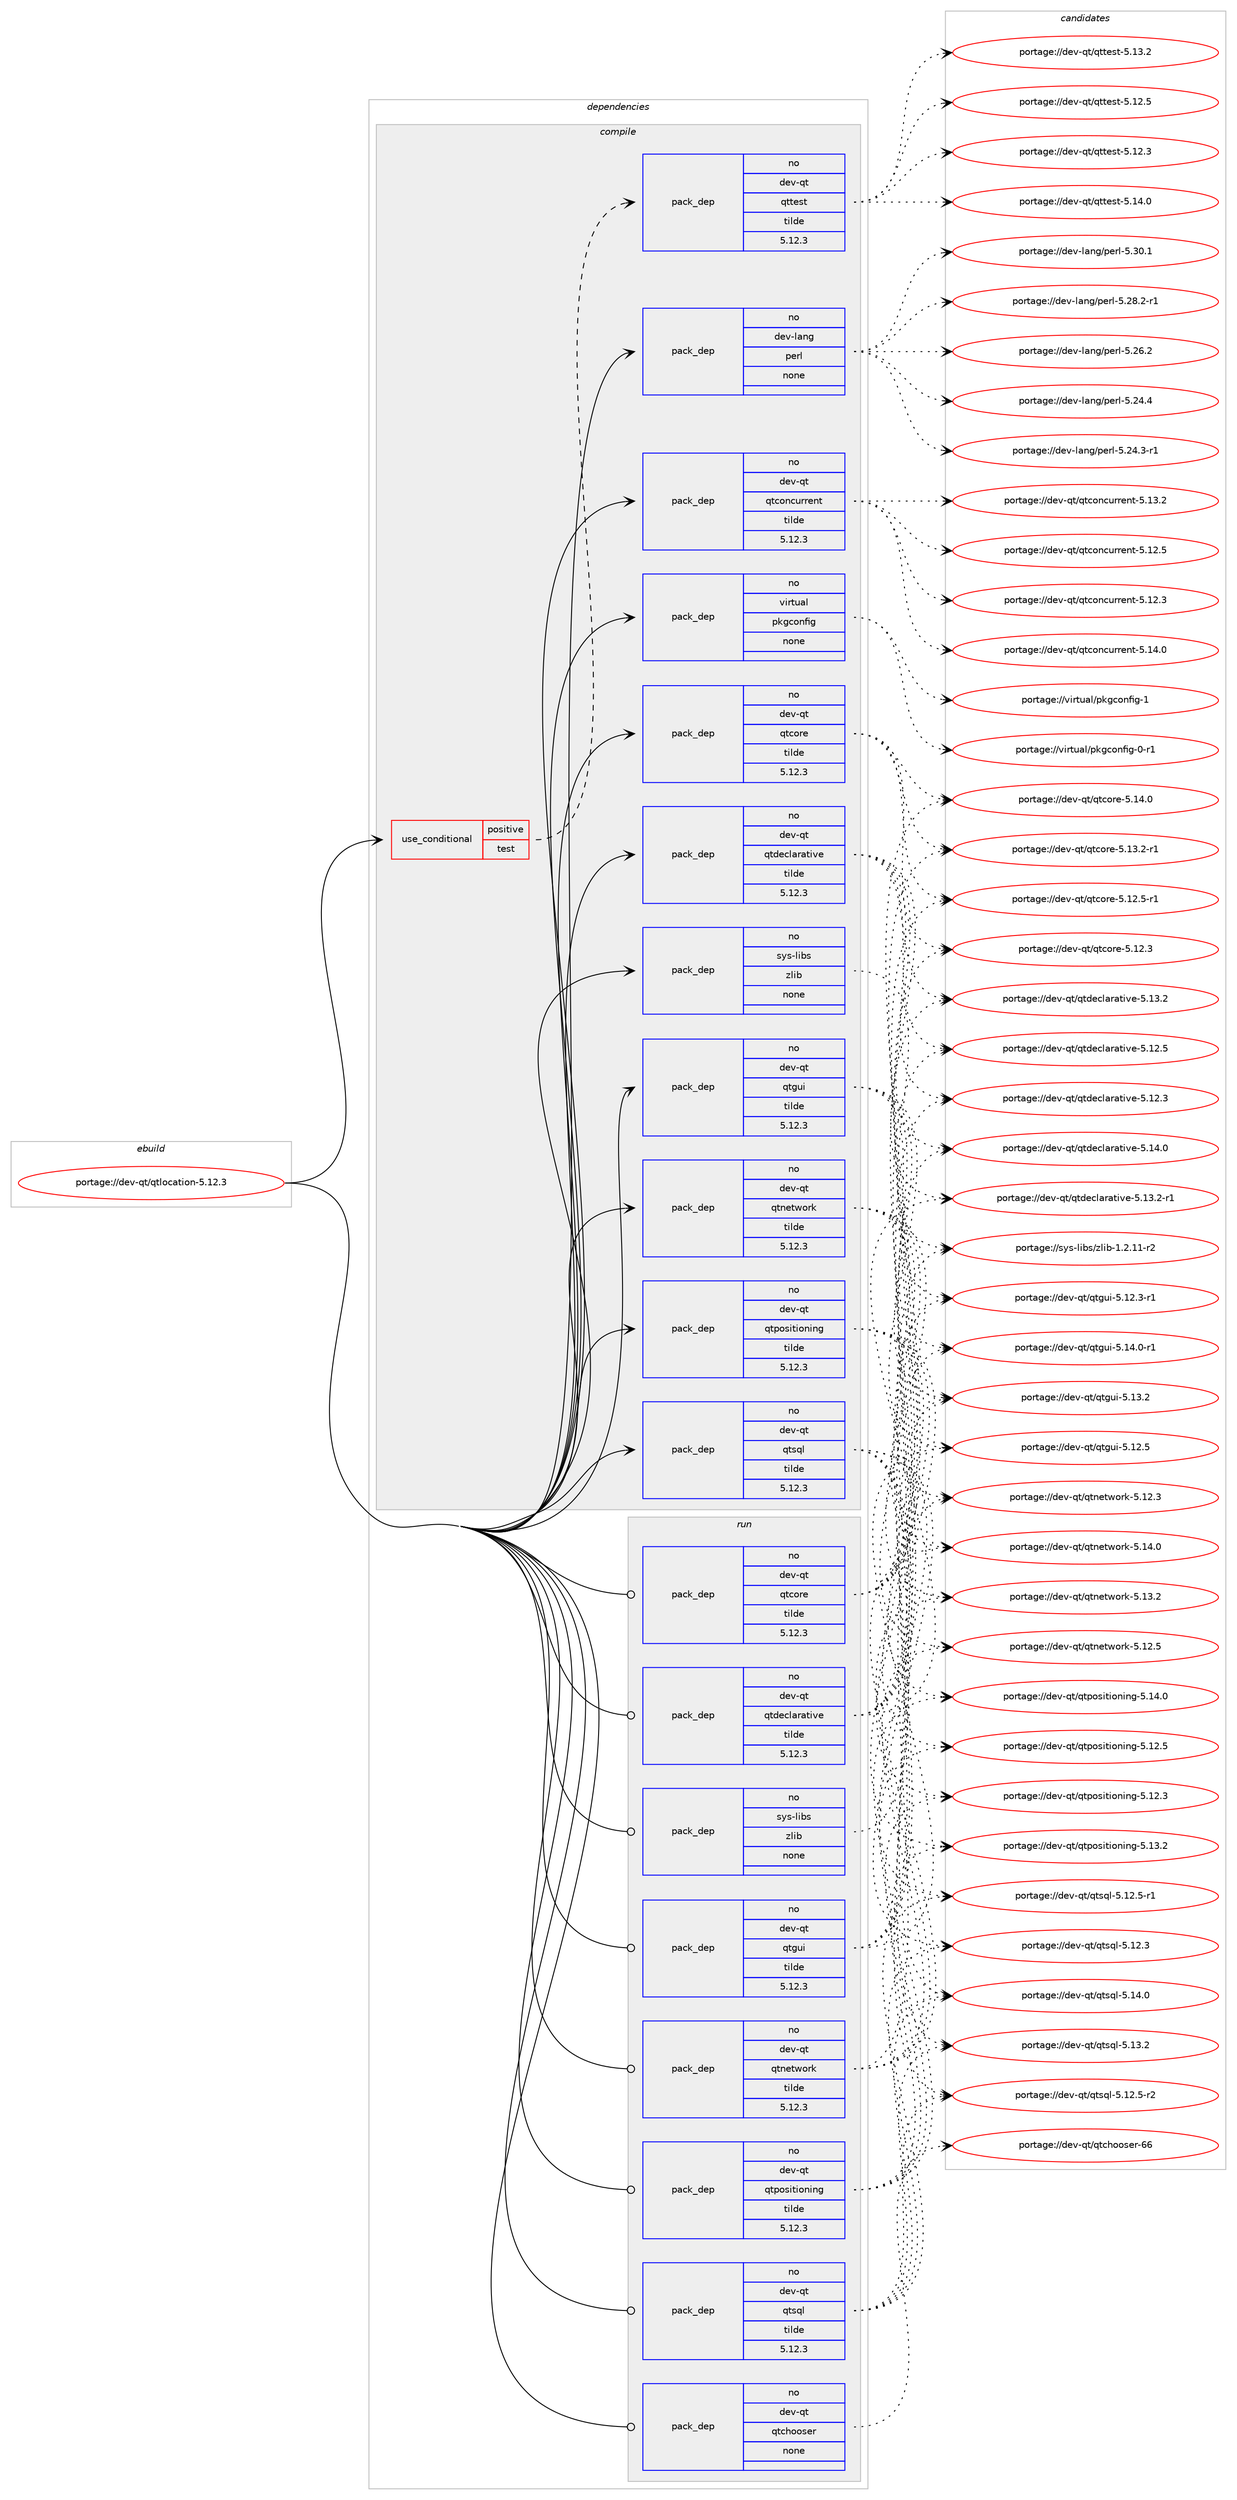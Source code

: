 digraph prolog {

# *************
# Graph options
# *************

newrank=true;
concentrate=true;
compound=true;
graph [rankdir=LR,fontname=Helvetica,fontsize=10,ranksep=1.5];#, ranksep=2.5, nodesep=0.2];
edge  [arrowhead=vee];
node  [fontname=Helvetica,fontsize=10];

# **********
# The ebuild
# **********

subgraph cluster_leftcol {
color=gray;
rank=same;
label=<<i>ebuild</i>>;
id [label="portage://dev-qt/qtlocation-5.12.3", color=red, width=4, href="../dev-qt/qtlocation-5.12.3.svg"];
}

# ****************
# The dependencies
# ****************

subgraph cluster_midcol {
color=gray;
label=<<i>dependencies</i>>;
subgraph cluster_compile {
fillcolor="#eeeeee";
style=filled;
label=<<i>compile</i>>;
subgraph cond102600 {
dependency414256 [label=<<TABLE BORDER="0" CELLBORDER="1" CELLSPACING="0" CELLPADDING="4"><TR><TD ROWSPAN="3" CELLPADDING="10">use_conditional</TD></TR><TR><TD>positive</TD></TR><TR><TD>test</TD></TR></TABLE>>, shape=none, color=red];
subgraph pack306777 {
dependency414257 [label=<<TABLE BORDER="0" CELLBORDER="1" CELLSPACING="0" CELLPADDING="4" WIDTH="220"><TR><TD ROWSPAN="6" CELLPADDING="30">pack_dep</TD></TR><TR><TD WIDTH="110">no</TD></TR><TR><TD>dev-qt</TD></TR><TR><TD>qttest</TD></TR><TR><TD>tilde</TD></TR><TR><TD>5.12.3</TD></TR></TABLE>>, shape=none, color=blue];
}
dependency414256:e -> dependency414257:w [weight=20,style="dashed",arrowhead="vee"];
}
id:e -> dependency414256:w [weight=20,style="solid",arrowhead="vee"];
subgraph pack306778 {
dependency414258 [label=<<TABLE BORDER="0" CELLBORDER="1" CELLSPACING="0" CELLPADDING="4" WIDTH="220"><TR><TD ROWSPAN="6" CELLPADDING="30">pack_dep</TD></TR><TR><TD WIDTH="110">no</TD></TR><TR><TD>dev-lang</TD></TR><TR><TD>perl</TD></TR><TR><TD>none</TD></TR><TR><TD></TD></TR></TABLE>>, shape=none, color=blue];
}
id:e -> dependency414258:w [weight=20,style="solid",arrowhead="vee"];
subgraph pack306779 {
dependency414259 [label=<<TABLE BORDER="0" CELLBORDER="1" CELLSPACING="0" CELLPADDING="4" WIDTH="220"><TR><TD ROWSPAN="6" CELLPADDING="30">pack_dep</TD></TR><TR><TD WIDTH="110">no</TD></TR><TR><TD>dev-qt</TD></TR><TR><TD>qtconcurrent</TD></TR><TR><TD>tilde</TD></TR><TR><TD>5.12.3</TD></TR></TABLE>>, shape=none, color=blue];
}
id:e -> dependency414259:w [weight=20,style="solid",arrowhead="vee"];
subgraph pack306780 {
dependency414260 [label=<<TABLE BORDER="0" CELLBORDER="1" CELLSPACING="0" CELLPADDING="4" WIDTH="220"><TR><TD ROWSPAN="6" CELLPADDING="30">pack_dep</TD></TR><TR><TD WIDTH="110">no</TD></TR><TR><TD>dev-qt</TD></TR><TR><TD>qtcore</TD></TR><TR><TD>tilde</TD></TR><TR><TD>5.12.3</TD></TR></TABLE>>, shape=none, color=blue];
}
id:e -> dependency414260:w [weight=20,style="solid",arrowhead="vee"];
subgraph pack306781 {
dependency414261 [label=<<TABLE BORDER="0" CELLBORDER="1" CELLSPACING="0" CELLPADDING="4" WIDTH="220"><TR><TD ROWSPAN="6" CELLPADDING="30">pack_dep</TD></TR><TR><TD WIDTH="110">no</TD></TR><TR><TD>dev-qt</TD></TR><TR><TD>qtdeclarative</TD></TR><TR><TD>tilde</TD></TR><TR><TD>5.12.3</TD></TR></TABLE>>, shape=none, color=blue];
}
id:e -> dependency414261:w [weight=20,style="solid",arrowhead="vee"];
subgraph pack306782 {
dependency414262 [label=<<TABLE BORDER="0" CELLBORDER="1" CELLSPACING="0" CELLPADDING="4" WIDTH="220"><TR><TD ROWSPAN="6" CELLPADDING="30">pack_dep</TD></TR><TR><TD WIDTH="110">no</TD></TR><TR><TD>dev-qt</TD></TR><TR><TD>qtgui</TD></TR><TR><TD>tilde</TD></TR><TR><TD>5.12.3</TD></TR></TABLE>>, shape=none, color=blue];
}
id:e -> dependency414262:w [weight=20,style="solid",arrowhead="vee"];
subgraph pack306783 {
dependency414263 [label=<<TABLE BORDER="0" CELLBORDER="1" CELLSPACING="0" CELLPADDING="4" WIDTH="220"><TR><TD ROWSPAN="6" CELLPADDING="30">pack_dep</TD></TR><TR><TD WIDTH="110">no</TD></TR><TR><TD>dev-qt</TD></TR><TR><TD>qtnetwork</TD></TR><TR><TD>tilde</TD></TR><TR><TD>5.12.3</TD></TR></TABLE>>, shape=none, color=blue];
}
id:e -> dependency414263:w [weight=20,style="solid",arrowhead="vee"];
subgraph pack306784 {
dependency414264 [label=<<TABLE BORDER="0" CELLBORDER="1" CELLSPACING="0" CELLPADDING="4" WIDTH="220"><TR><TD ROWSPAN="6" CELLPADDING="30">pack_dep</TD></TR><TR><TD WIDTH="110">no</TD></TR><TR><TD>dev-qt</TD></TR><TR><TD>qtpositioning</TD></TR><TR><TD>tilde</TD></TR><TR><TD>5.12.3</TD></TR></TABLE>>, shape=none, color=blue];
}
id:e -> dependency414264:w [weight=20,style="solid",arrowhead="vee"];
subgraph pack306785 {
dependency414265 [label=<<TABLE BORDER="0" CELLBORDER="1" CELLSPACING="0" CELLPADDING="4" WIDTH="220"><TR><TD ROWSPAN="6" CELLPADDING="30">pack_dep</TD></TR><TR><TD WIDTH="110">no</TD></TR><TR><TD>dev-qt</TD></TR><TR><TD>qtsql</TD></TR><TR><TD>tilde</TD></TR><TR><TD>5.12.3</TD></TR></TABLE>>, shape=none, color=blue];
}
id:e -> dependency414265:w [weight=20,style="solid",arrowhead="vee"];
subgraph pack306786 {
dependency414266 [label=<<TABLE BORDER="0" CELLBORDER="1" CELLSPACING="0" CELLPADDING="4" WIDTH="220"><TR><TD ROWSPAN="6" CELLPADDING="30">pack_dep</TD></TR><TR><TD WIDTH="110">no</TD></TR><TR><TD>sys-libs</TD></TR><TR><TD>zlib</TD></TR><TR><TD>none</TD></TR><TR><TD></TD></TR></TABLE>>, shape=none, color=blue];
}
id:e -> dependency414266:w [weight=20,style="solid",arrowhead="vee"];
subgraph pack306787 {
dependency414267 [label=<<TABLE BORDER="0" CELLBORDER="1" CELLSPACING="0" CELLPADDING="4" WIDTH="220"><TR><TD ROWSPAN="6" CELLPADDING="30">pack_dep</TD></TR><TR><TD WIDTH="110">no</TD></TR><TR><TD>virtual</TD></TR><TR><TD>pkgconfig</TD></TR><TR><TD>none</TD></TR><TR><TD></TD></TR></TABLE>>, shape=none, color=blue];
}
id:e -> dependency414267:w [weight=20,style="solid",arrowhead="vee"];
}
subgraph cluster_compileandrun {
fillcolor="#eeeeee";
style=filled;
label=<<i>compile and run</i>>;
}
subgraph cluster_run {
fillcolor="#eeeeee";
style=filled;
label=<<i>run</i>>;
subgraph pack306788 {
dependency414268 [label=<<TABLE BORDER="0" CELLBORDER="1" CELLSPACING="0" CELLPADDING="4" WIDTH="220"><TR><TD ROWSPAN="6" CELLPADDING="30">pack_dep</TD></TR><TR><TD WIDTH="110">no</TD></TR><TR><TD>dev-qt</TD></TR><TR><TD>qtchooser</TD></TR><TR><TD>none</TD></TR><TR><TD></TD></TR></TABLE>>, shape=none, color=blue];
}
id:e -> dependency414268:w [weight=20,style="solid",arrowhead="odot"];
subgraph pack306789 {
dependency414269 [label=<<TABLE BORDER="0" CELLBORDER="1" CELLSPACING="0" CELLPADDING="4" WIDTH="220"><TR><TD ROWSPAN="6" CELLPADDING="30">pack_dep</TD></TR><TR><TD WIDTH="110">no</TD></TR><TR><TD>dev-qt</TD></TR><TR><TD>qtcore</TD></TR><TR><TD>tilde</TD></TR><TR><TD>5.12.3</TD></TR></TABLE>>, shape=none, color=blue];
}
id:e -> dependency414269:w [weight=20,style="solid",arrowhead="odot"];
subgraph pack306790 {
dependency414270 [label=<<TABLE BORDER="0" CELLBORDER="1" CELLSPACING="0" CELLPADDING="4" WIDTH="220"><TR><TD ROWSPAN="6" CELLPADDING="30">pack_dep</TD></TR><TR><TD WIDTH="110">no</TD></TR><TR><TD>dev-qt</TD></TR><TR><TD>qtdeclarative</TD></TR><TR><TD>tilde</TD></TR><TR><TD>5.12.3</TD></TR></TABLE>>, shape=none, color=blue];
}
id:e -> dependency414270:w [weight=20,style="solid",arrowhead="odot"];
subgraph pack306791 {
dependency414271 [label=<<TABLE BORDER="0" CELLBORDER="1" CELLSPACING="0" CELLPADDING="4" WIDTH="220"><TR><TD ROWSPAN="6" CELLPADDING="30">pack_dep</TD></TR><TR><TD WIDTH="110">no</TD></TR><TR><TD>dev-qt</TD></TR><TR><TD>qtgui</TD></TR><TR><TD>tilde</TD></TR><TR><TD>5.12.3</TD></TR></TABLE>>, shape=none, color=blue];
}
id:e -> dependency414271:w [weight=20,style="solid",arrowhead="odot"];
subgraph pack306792 {
dependency414272 [label=<<TABLE BORDER="0" CELLBORDER="1" CELLSPACING="0" CELLPADDING="4" WIDTH="220"><TR><TD ROWSPAN="6" CELLPADDING="30">pack_dep</TD></TR><TR><TD WIDTH="110">no</TD></TR><TR><TD>dev-qt</TD></TR><TR><TD>qtnetwork</TD></TR><TR><TD>tilde</TD></TR><TR><TD>5.12.3</TD></TR></TABLE>>, shape=none, color=blue];
}
id:e -> dependency414272:w [weight=20,style="solid",arrowhead="odot"];
subgraph pack306793 {
dependency414273 [label=<<TABLE BORDER="0" CELLBORDER="1" CELLSPACING="0" CELLPADDING="4" WIDTH="220"><TR><TD ROWSPAN="6" CELLPADDING="30">pack_dep</TD></TR><TR><TD WIDTH="110">no</TD></TR><TR><TD>dev-qt</TD></TR><TR><TD>qtpositioning</TD></TR><TR><TD>tilde</TD></TR><TR><TD>5.12.3</TD></TR></TABLE>>, shape=none, color=blue];
}
id:e -> dependency414273:w [weight=20,style="solid",arrowhead="odot"];
subgraph pack306794 {
dependency414274 [label=<<TABLE BORDER="0" CELLBORDER="1" CELLSPACING="0" CELLPADDING="4" WIDTH="220"><TR><TD ROWSPAN="6" CELLPADDING="30">pack_dep</TD></TR><TR><TD WIDTH="110">no</TD></TR><TR><TD>dev-qt</TD></TR><TR><TD>qtsql</TD></TR><TR><TD>tilde</TD></TR><TR><TD>5.12.3</TD></TR></TABLE>>, shape=none, color=blue];
}
id:e -> dependency414274:w [weight=20,style="solid",arrowhead="odot"];
subgraph pack306795 {
dependency414275 [label=<<TABLE BORDER="0" CELLBORDER="1" CELLSPACING="0" CELLPADDING="4" WIDTH="220"><TR><TD ROWSPAN="6" CELLPADDING="30">pack_dep</TD></TR><TR><TD WIDTH="110">no</TD></TR><TR><TD>sys-libs</TD></TR><TR><TD>zlib</TD></TR><TR><TD>none</TD></TR><TR><TD></TD></TR></TABLE>>, shape=none, color=blue];
}
id:e -> dependency414275:w [weight=20,style="solid",arrowhead="odot"];
}
}

# **************
# The candidates
# **************

subgraph cluster_choices {
rank=same;
color=gray;
label=<<i>candidates</i>>;

subgraph choice306777 {
color=black;
nodesep=1;
choice100101118451131164711311611610111511645534649524648 [label="portage://dev-qt/qttest-5.14.0", color=red, width=4,href="../dev-qt/qttest-5.14.0.svg"];
choice100101118451131164711311611610111511645534649514650 [label="portage://dev-qt/qttest-5.13.2", color=red, width=4,href="../dev-qt/qttest-5.13.2.svg"];
choice100101118451131164711311611610111511645534649504653 [label="portage://dev-qt/qttest-5.12.5", color=red, width=4,href="../dev-qt/qttest-5.12.5.svg"];
choice100101118451131164711311611610111511645534649504651 [label="portage://dev-qt/qttest-5.12.3", color=red, width=4,href="../dev-qt/qttest-5.12.3.svg"];
dependency414257:e -> choice100101118451131164711311611610111511645534649524648:w [style=dotted,weight="100"];
dependency414257:e -> choice100101118451131164711311611610111511645534649514650:w [style=dotted,weight="100"];
dependency414257:e -> choice100101118451131164711311611610111511645534649504653:w [style=dotted,weight="100"];
dependency414257:e -> choice100101118451131164711311611610111511645534649504651:w [style=dotted,weight="100"];
}
subgraph choice306778 {
color=black;
nodesep=1;
choice10010111845108971101034711210111410845534651484649 [label="portage://dev-lang/perl-5.30.1", color=red, width=4,href="../dev-lang/perl-5.30.1.svg"];
choice100101118451089711010347112101114108455346505646504511449 [label="portage://dev-lang/perl-5.28.2-r1", color=red, width=4,href="../dev-lang/perl-5.28.2-r1.svg"];
choice10010111845108971101034711210111410845534650544650 [label="portage://dev-lang/perl-5.26.2", color=red, width=4,href="../dev-lang/perl-5.26.2.svg"];
choice10010111845108971101034711210111410845534650524652 [label="portage://dev-lang/perl-5.24.4", color=red, width=4,href="../dev-lang/perl-5.24.4.svg"];
choice100101118451089711010347112101114108455346505246514511449 [label="portage://dev-lang/perl-5.24.3-r1", color=red, width=4,href="../dev-lang/perl-5.24.3-r1.svg"];
dependency414258:e -> choice10010111845108971101034711210111410845534651484649:w [style=dotted,weight="100"];
dependency414258:e -> choice100101118451089711010347112101114108455346505646504511449:w [style=dotted,weight="100"];
dependency414258:e -> choice10010111845108971101034711210111410845534650544650:w [style=dotted,weight="100"];
dependency414258:e -> choice10010111845108971101034711210111410845534650524652:w [style=dotted,weight="100"];
dependency414258:e -> choice100101118451089711010347112101114108455346505246514511449:w [style=dotted,weight="100"];
}
subgraph choice306779 {
color=black;
nodesep=1;
choice1001011184511311647113116991111109911711411410111011645534649524648 [label="portage://dev-qt/qtconcurrent-5.14.0", color=red, width=4,href="../dev-qt/qtconcurrent-5.14.0.svg"];
choice1001011184511311647113116991111109911711411410111011645534649514650 [label="portage://dev-qt/qtconcurrent-5.13.2", color=red, width=4,href="../dev-qt/qtconcurrent-5.13.2.svg"];
choice1001011184511311647113116991111109911711411410111011645534649504653 [label="portage://dev-qt/qtconcurrent-5.12.5", color=red, width=4,href="../dev-qt/qtconcurrent-5.12.5.svg"];
choice1001011184511311647113116991111109911711411410111011645534649504651 [label="portage://dev-qt/qtconcurrent-5.12.3", color=red, width=4,href="../dev-qt/qtconcurrent-5.12.3.svg"];
dependency414259:e -> choice1001011184511311647113116991111109911711411410111011645534649524648:w [style=dotted,weight="100"];
dependency414259:e -> choice1001011184511311647113116991111109911711411410111011645534649514650:w [style=dotted,weight="100"];
dependency414259:e -> choice1001011184511311647113116991111109911711411410111011645534649504653:w [style=dotted,weight="100"];
dependency414259:e -> choice1001011184511311647113116991111109911711411410111011645534649504651:w [style=dotted,weight="100"];
}
subgraph choice306780 {
color=black;
nodesep=1;
choice10010111845113116471131169911111410145534649524648 [label="portage://dev-qt/qtcore-5.14.0", color=red, width=4,href="../dev-qt/qtcore-5.14.0.svg"];
choice100101118451131164711311699111114101455346495146504511449 [label="portage://dev-qt/qtcore-5.13.2-r1", color=red, width=4,href="../dev-qt/qtcore-5.13.2-r1.svg"];
choice100101118451131164711311699111114101455346495046534511449 [label="portage://dev-qt/qtcore-5.12.5-r1", color=red, width=4,href="../dev-qt/qtcore-5.12.5-r1.svg"];
choice10010111845113116471131169911111410145534649504651 [label="portage://dev-qt/qtcore-5.12.3", color=red, width=4,href="../dev-qt/qtcore-5.12.3.svg"];
dependency414260:e -> choice10010111845113116471131169911111410145534649524648:w [style=dotted,weight="100"];
dependency414260:e -> choice100101118451131164711311699111114101455346495146504511449:w [style=dotted,weight="100"];
dependency414260:e -> choice100101118451131164711311699111114101455346495046534511449:w [style=dotted,weight="100"];
dependency414260:e -> choice10010111845113116471131169911111410145534649504651:w [style=dotted,weight="100"];
}
subgraph choice306781 {
color=black;
nodesep=1;
choice100101118451131164711311610010199108971149711610511810145534649524648 [label="portage://dev-qt/qtdeclarative-5.14.0", color=red, width=4,href="../dev-qt/qtdeclarative-5.14.0.svg"];
choice1001011184511311647113116100101991089711497116105118101455346495146504511449 [label="portage://dev-qt/qtdeclarative-5.13.2-r1", color=red, width=4,href="../dev-qt/qtdeclarative-5.13.2-r1.svg"];
choice100101118451131164711311610010199108971149711610511810145534649514650 [label="portage://dev-qt/qtdeclarative-5.13.2", color=red, width=4,href="../dev-qt/qtdeclarative-5.13.2.svg"];
choice100101118451131164711311610010199108971149711610511810145534649504653 [label="portage://dev-qt/qtdeclarative-5.12.5", color=red, width=4,href="../dev-qt/qtdeclarative-5.12.5.svg"];
choice100101118451131164711311610010199108971149711610511810145534649504651 [label="portage://dev-qt/qtdeclarative-5.12.3", color=red, width=4,href="../dev-qt/qtdeclarative-5.12.3.svg"];
dependency414261:e -> choice100101118451131164711311610010199108971149711610511810145534649524648:w [style=dotted,weight="100"];
dependency414261:e -> choice1001011184511311647113116100101991089711497116105118101455346495146504511449:w [style=dotted,weight="100"];
dependency414261:e -> choice100101118451131164711311610010199108971149711610511810145534649514650:w [style=dotted,weight="100"];
dependency414261:e -> choice100101118451131164711311610010199108971149711610511810145534649504653:w [style=dotted,weight="100"];
dependency414261:e -> choice100101118451131164711311610010199108971149711610511810145534649504651:w [style=dotted,weight="100"];
}
subgraph choice306782 {
color=black;
nodesep=1;
choice1001011184511311647113116103117105455346495246484511449 [label="portage://dev-qt/qtgui-5.14.0-r1", color=red, width=4,href="../dev-qt/qtgui-5.14.0-r1.svg"];
choice100101118451131164711311610311710545534649514650 [label="portage://dev-qt/qtgui-5.13.2", color=red, width=4,href="../dev-qt/qtgui-5.13.2.svg"];
choice100101118451131164711311610311710545534649504653 [label="portage://dev-qt/qtgui-5.12.5", color=red, width=4,href="../dev-qt/qtgui-5.12.5.svg"];
choice1001011184511311647113116103117105455346495046514511449 [label="portage://dev-qt/qtgui-5.12.3-r1", color=red, width=4,href="../dev-qt/qtgui-5.12.3-r1.svg"];
dependency414262:e -> choice1001011184511311647113116103117105455346495246484511449:w [style=dotted,weight="100"];
dependency414262:e -> choice100101118451131164711311610311710545534649514650:w [style=dotted,weight="100"];
dependency414262:e -> choice100101118451131164711311610311710545534649504653:w [style=dotted,weight="100"];
dependency414262:e -> choice1001011184511311647113116103117105455346495046514511449:w [style=dotted,weight="100"];
}
subgraph choice306783 {
color=black;
nodesep=1;
choice100101118451131164711311611010111611911111410745534649524648 [label="portage://dev-qt/qtnetwork-5.14.0", color=red, width=4,href="../dev-qt/qtnetwork-5.14.0.svg"];
choice100101118451131164711311611010111611911111410745534649514650 [label="portage://dev-qt/qtnetwork-5.13.2", color=red, width=4,href="../dev-qt/qtnetwork-5.13.2.svg"];
choice100101118451131164711311611010111611911111410745534649504653 [label="portage://dev-qt/qtnetwork-5.12.5", color=red, width=4,href="../dev-qt/qtnetwork-5.12.5.svg"];
choice100101118451131164711311611010111611911111410745534649504651 [label="portage://dev-qt/qtnetwork-5.12.3", color=red, width=4,href="../dev-qt/qtnetwork-5.12.3.svg"];
dependency414263:e -> choice100101118451131164711311611010111611911111410745534649524648:w [style=dotted,weight="100"];
dependency414263:e -> choice100101118451131164711311611010111611911111410745534649514650:w [style=dotted,weight="100"];
dependency414263:e -> choice100101118451131164711311611010111611911111410745534649504653:w [style=dotted,weight="100"];
dependency414263:e -> choice100101118451131164711311611010111611911111410745534649504651:w [style=dotted,weight="100"];
}
subgraph choice306784 {
color=black;
nodesep=1;
choice100101118451131164711311611211111510511610511111010511010345534649524648 [label="portage://dev-qt/qtpositioning-5.14.0", color=red, width=4,href="../dev-qt/qtpositioning-5.14.0.svg"];
choice100101118451131164711311611211111510511610511111010511010345534649514650 [label="portage://dev-qt/qtpositioning-5.13.2", color=red, width=4,href="../dev-qt/qtpositioning-5.13.2.svg"];
choice100101118451131164711311611211111510511610511111010511010345534649504653 [label="portage://dev-qt/qtpositioning-5.12.5", color=red, width=4,href="../dev-qt/qtpositioning-5.12.5.svg"];
choice100101118451131164711311611211111510511610511111010511010345534649504651 [label="portage://dev-qt/qtpositioning-5.12.3", color=red, width=4,href="../dev-qt/qtpositioning-5.12.3.svg"];
dependency414264:e -> choice100101118451131164711311611211111510511610511111010511010345534649524648:w [style=dotted,weight="100"];
dependency414264:e -> choice100101118451131164711311611211111510511610511111010511010345534649514650:w [style=dotted,weight="100"];
dependency414264:e -> choice100101118451131164711311611211111510511610511111010511010345534649504653:w [style=dotted,weight="100"];
dependency414264:e -> choice100101118451131164711311611211111510511610511111010511010345534649504651:w [style=dotted,weight="100"];
}
subgraph choice306785 {
color=black;
nodesep=1;
choice100101118451131164711311611511310845534649524648 [label="portage://dev-qt/qtsql-5.14.0", color=red, width=4,href="../dev-qt/qtsql-5.14.0.svg"];
choice100101118451131164711311611511310845534649514650 [label="portage://dev-qt/qtsql-5.13.2", color=red, width=4,href="../dev-qt/qtsql-5.13.2.svg"];
choice1001011184511311647113116115113108455346495046534511450 [label="portage://dev-qt/qtsql-5.12.5-r2", color=red, width=4,href="../dev-qt/qtsql-5.12.5-r2.svg"];
choice1001011184511311647113116115113108455346495046534511449 [label="portage://dev-qt/qtsql-5.12.5-r1", color=red, width=4,href="../dev-qt/qtsql-5.12.5-r1.svg"];
choice100101118451131164711311611511310845534649504651 [label="portage://dev-qt/qtsql-5.12.3", color=red, width=4,href="../dev-qt/qtsql-5.12.3.svg"];
dependency414265:e -> choice100101118451131164711311611511310845534649524648:w [style=dotted,weight="100"];
dependency414265:e -> choice100101118451131164711311611511310845534649514650:w [style=dotted,weight="100"];
dependency414265:e -> choice1001011184511311647113116115113108455346495046534511450:w [style=dotted,weight="100"];
dependency414265:e -> choice1001011184511311647113116115113108455346495046534511449:w [style=dotted,weight="100"];
dependency414265:e -> choice100101118451131164711311611511310845534649504651:w [style=dotted,weight="100"];
}
subgraph choice306786 {
color=black;
nodesep=1;
choice11512111545108105981154712210810598454946504649494511450 [label="portage://sys-libs/zlib-1.2.11-r2", color=red, width=4,href="../sys-libs/zlib-1.2.11-r2.svg"];
dependency414266:e -> choice11512111545108105981154712210810598454946504649494511450:w [style=dotted,weight="100"];
}
subgraph choice306787 {
color=black;
nodesep=1;
choice1181051141161179710847112107103991111101021051034549 [label="portage://virtual/pkgconfig-1", color=red, width=4,href="../virtual/pkgconfig-1.svg"];
choice11810511411611797108471121071039911111010210510345484511449 [label="portage://virtual/pkgconfig-0-r1", color=red, width=4,href="../virtual/pkgconfig-0-r1.svg"];
dependency414267:e -> choice1181051141161179710847112107103991111101021051034549:w [style=dotted,weight="100"];
dependency414267:e -> choice11810511411611797108471121071039911111010210510345484511449:w [style=dotted,weight="100"];
}
subgraph choice306788 {
color=black;
nodesep=1;
choice100101118451131164711311699104111111115101114455454 [label="portage://dev-qt/qtchooser-66", color=red, width=4,href="../dev-qt/qtchooser-66.svg"];
dependency414268:e -> choice100101118451131164711311699104111111115101114455454:w [style=dotted,weight="100"];
}
subgraph choice306789 {
color=black;
nodesep=1;
choice10010111845113116471131169911111410145534649524648 [label="portage://dev-qt/qtcore-5.14.0", color=red, width=4,href="../dev-qt/qtcore-5.14.0.svg"];
choice100101118451131164711311699111114101455346495146504511449 [label="portage://dev-qt/qtcore-5.13.2-r1", color=red, width=4,href="../dev-qt/qtcore-5.13.2-r1.svg"];
choice100101118451131164711311699111114101455346495046534511449 [label="portage://dev-qt/qtcore-5.12.5-r1", color=red, width=4,href="../dev-qt/qtcore-5.12.5-r1.svg"];
choice10010111845113116471131169911111410145534649504651 [label="portage://dev-qt/qtcore-5.12.3", color=red, width=4,href="../dev-qt/qtcore-5.12.3.svg"];
dependency414269:e -> choice10010111845113116471131169911111410145534649524648:w [style=dotted,weight="100"];
dependency414269:e -> choice100101118451131164711311699111114101455346495146504511449:w [style=dotted,weight="100"];
dependency414269:e -> choice100101118451131164711311699111114101455346495046534511449:w [style=dotted,weight="100"];
dependency414269:e -> choice10010111845113116471131169911111410145534649504651:w [style=dotted,weight="100"];
}
subgraph choice306790 {
color=black;
nodesep=1;
choice100101118451131164711311610010199108971149711610511810145534649524648 [label="portage://dev-qt/qtdeclarative-5.14.0", color=red, width=4,href="../dev-qt/qtdeclarative-5.14.0.svg"];
choice1001011184511311647113116100101991089711497116105118101455346495146504511449 [label="portage://dev-qt/qtdeclarative-5.13.2-r1", color=red, width=4,href="../dev-qt/qtdeclarative-5.13.2-r1.svg"];
choice100101118451131164711311610010199108971149711610511810145534649514650 [label="portage://dev-qt/qtdeclarative-5.13.2", color=red, width=4,href="../dev-qt/qtdeclarative-5.13.2.svg"];
choice100101118451131164711311610010199108971149711610511810145534649504653 [label="portage://dev-qt/qtdeclarative-5.12.5", color=red, width=4,href="../dev-qt/qtdeclarative-5.12.5.svg"];
choice100101118451131164711311610010199108971149711610511810145534649504651 [label="portage://dev-qt/qtdeclarative-5.12.3", color=red, width=4,href="../dev-qt/qtdeclarative-5.12.3.svg"];
dependency414270:e -> choice100101118451131164711311610010199108971149711610511810145534649524648:w [style=dotted,weight="100"];
dependency414270:e -> choice1001011184511311647113116100101991089711497116105118101455346495146504511449:w [style=dotted,weight="100"];
dependency414270:e -> choice100101118451131164711311610010199108971149711610511810145534649514650:w [style=dotted,weight="100"];
dependency414270:e -> choice100101118451131164711311610010199108971149711610511810145534649504653:w [style=dotted,weight="100"];
dependency414270:e -> choice100101118451131164711311610010199108971149711610511810145534649504651:w [style=dotted,weight="100"];
}
subgraph choice306791 {
color=black;
nodesep=1;
choice1001011184511311647113116103117105455346495246484511449 [label="portage://dev-qt/qtgui-5.14.0-r1", color=red, width=4,href="../dev-qt/qtgui-5.14.0-r1.svg"];
choice100101118451131164711311610311710545534649514650 [label="portage://dev-qt/qtgui-5.13.2", color=red, width=4,href="../dev-qt/qtgui-5.13.2.svg"];
choice100101118451131164711311610311710545534649504653 [label="portage://dev-qt/qtgui-5.12.5", color=red, width=4,href="../dev-qt/qtgui-5.12.5.svg"];
choice1001011184511311647113116103117105455346495046514511449 [label="portage://dev-qt/qtgui-5.12.3-r1", color=red, width=4,href="../dev-qt/qtgui-5.12.3-r1.svg"];
dependency414271:e -> choice1001011184511311647113116103117105455346495246484511449:w [style=dotted,weight="100"];
dependency414271:e -> choice100101118451131164711311610311710545534649514650:w [style=dotted,weight="100"];
dependency414271:e -> choice100101118451131164711311610311710545534649504653:w [style=dotted,weight="100"];
dependency414271:e -> choice1001011184511311647113116103117105455346495046514511449:w [style=dotted,weight="100"];
}
subgraph choice306792 {
color=black;
nodesep=1;
choice100101118451131164711311611010111611911111410745534649524648 [label="portage://dev-qt/qtnetwork-5.14.0", color=red, width=4,href="../dev-qt/qtnetwork-5.14.0.svg"];
choice100101118451131164711311611010111611911111410745534649514650 [label="portage://dev-qt/qtnetwork-5.13.2", color=red, width=4,href="../dev-qt/qtnetwork-5.13.2.svg"];
choice100101118451131164711311611010111611911111410745534649504653 [label="portage://dev-qt/qtnetwork-5.12.5", color=red, width=4,href="../dev-qt/qtnetwork-5.12.5.svg"];
choice100101118451131164711311611010111611911111410745534649504651 [label="portage://dev-qt/qtnetwork-5.12.3", color=red, width=4,href="../dev-qt/qtnetwork-5.12.3.svg"];
dependency414272:e -> choice100101118451131164711311611010111611911111410745534649524648:w [style=dotted,weight="100"];
dependency414272:e -> choice100101118451131164711311611010111611911111410745534649514650:w [style=dotted,weight="100"];
dependency414272:e -> choice100101118451131164711311611010111611911111410745534649504653:w [style=dotted,weight="100"];
dependency414272:e -> choice100101118451131164711311611010111611911111410745534649504651:w [style=dotted,weight="100"];
}
subgraph choice306793 {
color=black;
nodesep=1;
choice100101118451131164711311611211111510511610511111010511010345534649524648 [label="portage://dev-qt/qtpositioning-5.14.0", color=red, width=4,href="../dev-qt/qtpositioning-5.14.0.svg"];
choice100101118451131164711311611211111510511610511111010511010345534649514650 [label="portage://dev-qt/qtpositioning-5.13.2", color=red, width=4,href="../dev-qt/qtpositioning-5.13.2.svg"];
choice100101118451131164711311611211111510511610511111010511010345534649504653 [label="portage://dev-qt/qtpositioning-5.12.5", color=red, width=4,href="../dev-qt/qtpositioning-5.12.5.svg"];
choice100101118451131164711311611211111510511610511111010511010345534649504651 [label="portage://dev-qt/qtpositioning-5.12.3", color=red, width=4,href="../dev-qt/qtpositioning-5.12.3.svg"];
dependency414273:e -> choice100101118451131164711311611211111510511610511111010511010345534649524648:w [style=dotted,weight="100"];
dependency414273:e -> choice100101118451131164711311611211111510511610511111010511010345534649514650:w [style=dotted,weight="100"];
dependency414273:e -> choice100101118451131164711311611211111510511610511111010511010345534649504653:w [style=dotted,weight="100"];
dependency414273:e -> choice100101118451131164711311611211111510511610511111010511010345534649504651:w [style=dotted,weight="100"];
}
subgraph choice306794 {
color=black;
nodesep=1;
choice100101118451131164711311611511310845534649524648 [label="portage://dev-qt/qtsql-5.14.0", color=red, width=4,href="../dev-qt/qtsql-5.14.0.svg"];
choice100101118451131164711311611511310845534649514650 [label="portage://dev-qt/qtsql-5.13.2", color=red, width=4,href="../dev-qt/qtsql-5.13.2.svg"];
choice1001011184511311647113116115113108455346495046534511450 [label="portage://dev-qt/qtsql-5.12.5-r2", color=red, width=4,href="../dev-qt/qtsql-5.12.5-r2.svg"];
choice1001011184511311647113116115113108455346495046534511449 [label="portage://dev-qt/qtsql-5.12.5-r1", color=red, width=4,href="../dev-qt/qtsql-5.12.5-r1.svg"];
choice100101118451131164711311611511310845534649504651 [label="portage://dev-qt/qtsql-5.12.3", color=red, width=4,href="../dev-qt/qtsql-5.12.3.svg"];
dependency414274:e -> choice100101118451131164711311611511310845534649524648:w [style=dotted,weight="100"];
dependency414274:e -> choice100101118451131164711311611511310845534649514650:w [style=dotted,weight="100"];
dependency414274:e -> choice1001011184511311647113116115113108455346495046534511450:w [style=dotted,weight="100"];
dependency414274:e -> choice1001011184511311647113116115113108455346495046534511449:w [style=dotted,weight="100"];
dependency414274:e -> choice100101118451131164711311611511310845534649504651:w [style=dotted,weight="100"];
}
subgraph choice306795 {
color=black;
nodesep=1;
choice11512111545108105981154712210810598454946504649494511450 [label="portage://sys-libs/zlib-1.2.11-r2", color=red, width=4,href="../sys-libs/zlib-1.2.11-r2.svg"];
dependency414275:e -> choice11512111545108105981154712210810598454946504649494511450:w [style=dotted,weight="100"];
}
}

}
